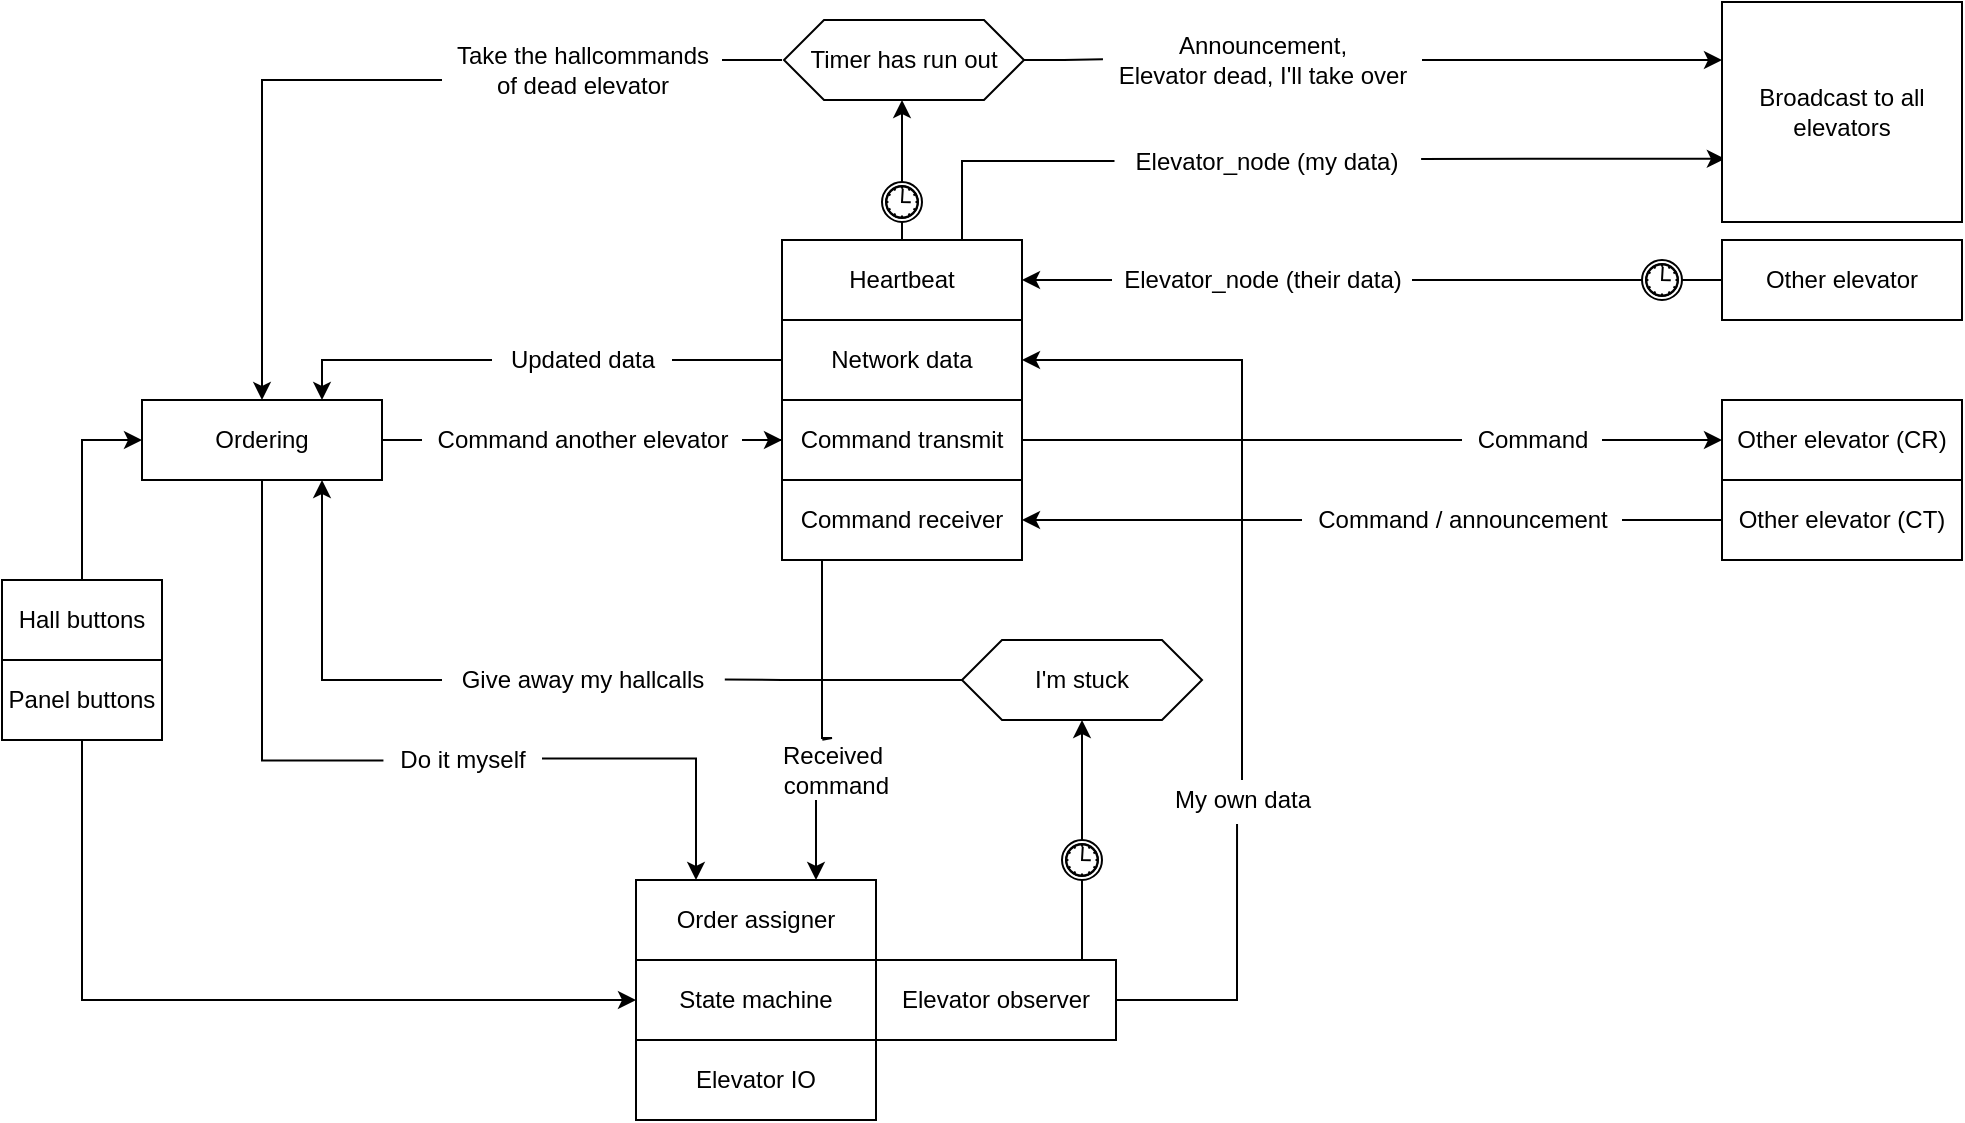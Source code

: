 <mxfile version="17.2.1" type="device"><diagram id="umLYRCczUrrdmZUn5GfZ" name="Page-1"><mxGraphModel dx="1221" dy="634" grid="1" gridSize="10" guides="1" tooltips="1" connect="1" arrows="1" fold="1" page="1" pageScale="1" pageWidth="827" pageHeight="1169" math="0" shadow="0"><root><mxCell id="0"/><mxCell id="1" parent="0"/><mxCell id="lqRCjhojuE9O84fKhgKE-76" style="edgeStyle=orthogonalEdgeStyle;rounded=0;orthogonalLoop=1;jettySize=auto;html=1;exitX=0;exitY=0.5;exitDx=0;exitDy=0;entryX=0.75;entryY=0;entryDx=0;entryDy=0;startArrow=none;" parent="1" source="lqRCjhojuE9O84fKhgKE-77" target="lqRCjhojuE9O84fKhgKE-2" edge="1"><mxGeometry relative="1" as="geometry"/></mxCell><mxCell id="lqRCjhojuE9O84fKhgKE-1" value="Network data" style="rounded=0;whiteSpace=wrap;html=1;" parent="1" vertex="1"><mxGeometry x="400" y="240" width="120" height="40" as="geometry"/></mxCell><mxCell id="lqRCjhojuE9O84fKhgKE-6" style="edgeStyle=orthogonalEdgeStyle;rounded=0;orthogonalLoop=1;jettySize=auto;html=1;startArrow=none;" parent="1" source="lqRCjhojuE9O84fKhgKE-85" target="lqRCjhojuE9O84fKhgKE-3" edge="1"><mxGeometry relative="1" as="geometry"/></mxCell><mxCell id="lqRCjhojuE9O84fKhgKE-109" style="edgeStyle=orthogonalEdgeStyle;rounded=0;orthogonalLoop=1;jettySize=auto;html=1;exitX=1;exitY=0.46;exitDx=0;exitDy=0;entryX=0.25;entryY=0;entryDx=0;entryDy=0;startArrow=none;exitPerimeter=0;" parent="1" source="lqRCjhojuE9O84fKhgKE-87" target="lqRCjhojuE9O84fKhgKE-107" edge="1"><mxGeometry relative="1" as="geometry"><Array as="points"><mxPoint x="357" y="459"/></Array></mxGeometry></mxCell><mxCell id="lqRCjhojuE9O84fKhgKE-2" value="Ordering&lt;br&gt;" style="rounded=0;whiteSpace=wrap;html=1;" parent="1" vertex="1"><mxGeometry x="80" y="280" width="120" height="40" as="geometry"/></mxCell><mxCell id="lqRCjhojuE9O84fKhgKE-22" style="edgeStyle=orthogonalEdgeStyle;rounded=0;orthogonalLoop=1;jettySize=auto;html=1;exitX=1;exitY=0.5;exitDx=0;exitDy=0;entryX=0;entryY=0.5;entryDx=0;entryDy=0;startArrow=none;" parent="1" source="lqRCjhojuE9O84fKhgKE-33" target="lqRCjhojuE9O84fKhgKE-21" edge="1"><mxGeometry relative="1" as="geometry"/></mxCell><mxCell id="lqRCjhojuE9O84fKhgKE-3" value="Command transmit&lt;br&gt;" style="rounded=0;whiteSpace=wrap;html=1;" parent="1" vertex="1"><mxGeometry x="400" y="280" width="120" height="40" as="geometry"/></mxCell><mxCell id="lqRCjhojuE9O84fKhgKE-110" style="edgeStyle=orthogonalEdgeStyle;rounded=0;orthogonalLoop=1;jettySize=auto;html=1;entryX=0.75;entryY=0;entryDx=0;entryDy=0;startArrow=none;" parent="1" source="lqRCjhojuE9O84fKhgKE-106" target="lqRCjhojuE9O84fKhgKE-107" edge="1"><mxGeometry relative="1" as="geometry"><Array as="points"><mxPoint x="417" y="490"/><mxPoint x="417" y="490"/></Array></mxGeometry></mxCell><mxCell id="lqRCjhojuE9O84fKhgKE-4" value="Command receiver&lt;br&gt;" style="rounded=0;whiteSpace=wrap;html=1;" parent="1" vertex="1"><mxGeometry x="400" y="320" width="120" height="40" as="geometry"/></mxCell><mxCell id="lqRCjhojuE9O84fKhgKE-47" style="edgeStyle=orthogonalEdgeStyle;rounded=0;orthogonalLoop=1;jettySize=auto;html=1;exitX=0.5;exitY=0;exitDx=0;exitDy=0;entryX=0.5;entryY=1;entryDx=0;entryDy=0;startArrow=none;" parent="1" source="lqRCjhojuE9O84fKhgKE-53" edge="1"><mxGeometry relative="1" as="geometry"><mxPoint x="460" y="130" as="targetPoint"/></mxGeometry></mxCell><mxCell id="lqRCjhojuE9O84fKhgKE-114" style="edgeStyle=orthogonalEdgeStyle;rounded=0;orthogonalLoop=1;jettySize=auto;html=1;exitX=1.017;exitY=0.422;exitDx=0;exitDy=0;entryX=0.012;entryY=0.713;entryDx=0;entryDy=0;startArrow=none;exitPerimeter=0;entryPerimeter=0;" parent="1" source="lqRCjhojuE9O84fKhgKE-94" target="lqRCjhojuE9O84fKhgKE-29" edge="1"><mxGeometry relative="1" as="geometry"/></mxCell><mxCell id="lqRCjhojuE9O84fKhgKE-5" value="Heartbeat&lt;br&gt;" style="rounded=0;whiteSpace=wrap;html=1;" parent="1" vertex="1"><mxGeometry x="400" y="200" width="120" height="40" as="geometry"/></mxCell><mxCell id="lqRCjhojuE9O84fKhgKE-21" value="Other elevator (CR)" style="rounded=0;whiteSpace=wrap;html=1;" parent="1" vertex="1"><mxGeometry x="870" y="280" width="120" height="40" as="geometry"/></mxCell><mxCell id="lqRCjhojuE9O84fKhgKE-26" style="edgeStyle=orthogonalEdgeStyle;rounded=0;orthogonalLoop=1;jettySize=auto;html=1;exitX=0;exitY=0.5;exitDx=0;exitDy=0;entryX=1;entryY=0.5;entryDx=0;entryDy=0;startArrow=none;" parent="1" source="lqRCjhojuE9O84fKhgKE-35" target="lqRCjhojuE9O84fKhgKE-4" edge="1"><mxGeometry relative="1" as="geometry"/></mxCell><mxCell id="lqRCjhojuE9O84fKhgKE-23" value="Other elevator (CT)" style="rounded=0;whiteSpace=wrap;html=1;" parent="1" vertex="1"><mxGeometry x="870" y="320" width="120" height="40" as="geometry"/></mxCell><mxCell id="lqRCjhojuE9O84fKhgKE-28" style="edgeStyle=orthogonalEdgeStyle;rounded=0;orthogonalLoop=1;jettySize=auto;html=1;exitX=0;exitY=0.5;exitDx=0;exitDy=0;entryX=1;entryY=0.5;entryDx=0;entryDy=0;startArrow=none;" parent="1" source="lqRCjhojuE9O84fKhgKE-31" target="lqRCjhojuE9O84fKhgKE-5" edge="1"><mxGeometry relative="1" as="geometry"/></mxCell><mxCell id="lqRCjhojuE9O84fKhgKE-27" value="Other elevator" style="rounded=0;whiteSpace=wrap;html=1;" parent="1" vertex="1"><mxGeometry x="870" y="200" width="120" height="40" as="geometry"/></mxCell><mxCell id="lqRCjhojuE9O84fKhgKE-29" value="Broadcast to all&lt;br&gt;elevators" style="rounded=0;whiteSpace=wrap;html=1;" parent="1" vertex="1"><mxGeometry x="870" y="81" width="120" height="110" as="geometry"/></mxCell><mxCell id="lqRCjhojuE9O84fKhgKE-31" value="Elevator_node (their&amp;nbsp;data)" style="text;html=1;align=center;verticalAlign=middle;resizable=0;points=[];autosize=1;strokeColor=none;fillColor=none;" parent="1" vertex="1"><mxGeometry x="565" y="210" width="150" height="20" as="geometry"/></mxCell><mxCell id="lqRCjhojuE9O84fKhgKE-32" value="" style="edgeStyle=orthogonalEdgeStyle;rounded=0;orthogonalLoop=1;jettySize=auto;html=1;exitX=0;exitY=0.5;exitDx=0;exitDy=0;entryX=1;entryY=0.5;entryDx=0;entryDy=0;endArrow=none;startArrow=none;" parent="1" source="lqRCjhojuE9O84fKhgKE-70" target="lqRCjhojuE9O84fKhgKE-31" edge="1"><mxGeometry relative="1" as="geometry"><mxPoint x="639" y="220" as="sourcePoint"/><mxPoint x="520" y="220" as="targetPoint"/></mxGeometry></mxCell><mxCell id="lqRCjhojuE9O84fKhgKE-33" value="Command" style="text;html=1;align=center;verticalAlign=middle;resizable=0;points=[];autosize=1;strokeColor=none;fillColor=none;" parent="1" vertex="1"><mxGeometry x="740" y="290" width="70" height="20" as="geometry"/></mxCell><mxCell id="lqRCjhojuE9O84fKhgKE-34" value="" style="edgeStyle=orthogonalEdgeStyle;rounded=0;orthogonalLoop=1;jettySize=auto;html=1;exitX=1;exitY=0.5;exitDx=0;exitDy=0;entryX=0;entryY=0.5;entryDx=0;entryDy=0;endArrow=none;" parent="1" source="lqRCjhojuE9O84fKhgKE-3" target="lqRCjhojuE9O84fKhgKE-33" edge="1"><mxGeometry relative="1" as="geometry"><mxPoint x="520" y="300" as="sourcePoint"/><mxPoint x="720" y="300" as="targetPoint"/></mxGeometry></mxCell><mxCell id="lqRCjhojuE9O84fKhgKE-35" value="Command / announcement&lt;br&gt;" style="text;html=1;align=center;verticalAlign=middle;resizable=0;points=[];autosize=1;strokeColor=none;fillColor=none;" parent="1" vertex="1"><mxGeometry x="660" y="330" width="160" height="20" as="geometry"/></mxCell><mxCell id="lqRCjhojuE9O84fKhgKE-36" value="" style="edgeStyle=orthogonalEdgeStyle;rounded=0;orthogonalLoop=1;jettySize=auto;html=1;exitX=0;exitY=0.5;exitDx=0;exitDy=0;entryX=1;entryY=0.5;entryDx=0;entryDy=0;endArrow=none;" parent="1" source="lqRCjhojuE9O84fKhgKE-23" target="lqRCjhojuE9O84fKhgKE-35" edge="1"><mxGeometry relative="1" as="geometry"><mxPoint x="720" y="340" as="sourcePoint"/><mxPoint x="520" y="340" as="targetPoint"/></mxGeometry></mxCell><mxCell id="lqRCjhojuE9O84fKhgKE-101" style="edgeStyle=orthogonalEdgeStyle;rounded=0;orthogonalLoop=1;jettySize=auto;html=1;exitX=0.5;exitY=0;exitDx=0;exitDy=0;entryX=0;entryY=0.5;entryDx=0;entryDy=0;" parent="1" source="lqRCjhojuE9O84fKhgKE-37" target="lqRCjhojuE9O84fKhgKE-2" edge="1"><mxGeometry relative="1" as="geometry"/></mxCell><mxCell id="lqRCjhojuE9O84fKhgKE-37" value="Hall buttons" style="rounded=0;whiteSpace=wrap;html=1;" parent="1" vertex="1"><mxGeometry x="10" y="370" width="80" height="40" as="geometry"/></mxCell><mxCell id="lqRCjhojuE9O84fKhgKE-41" value="State machine" style="rounded=0;whiteSpace=wrap;html=1;" parent="1" vertex="1"><mxGeometry x="327" y="560" width="120" height="40" as="geometry"/></mxCell><mxCell id="lqRCjhojuE9O84fKhgKE-52" style="edgeStyle=orthogonalEdgeStyle;rounded=0;orthogonalLoop=1;jettySize=auto;html=1;exitX=0.5;exitY=0;exitDx=0;exitDy=0;entryX=1;entryY=0.5;entryDx=0;entryDy=0;startArrow=none;" parent="1" source="lqRCjhojuE9O84fKhgKE-78" target="lqRCjhojuE9O84fKhgKE-1" edge="1"><mxGeometry relative="1" as="geometry"><Array as="points"/></mxGeometry></mxCell><mxCell id="lqRCjhojuE9O84fKhgKE-82" style="edgeStyle=orthogonalEdgeStyle;rounded=0;orthogonalLoop=1;jettySize=auto;html=1;exitX=0.25;exitY=0;exitDx=0;exitDy=0;entryX=0.5;entryY=1;entryDx=0;entryDy=0;" parent="1" source="lqRCjhojuE9O84fKhgKE-50" target="lqRCjhojuE9O84fKhgKE-81" edge="1"><mxGeometry relative="1" as="geometry"><Array as="points"><mxPoint x="550" y="560"/></Array></mxGeometry></mxCell><mxCell id="lqRCjhojuE9O84fKhgKE-50" value="Elevator observer" style="rounded=0;whiteSpace=wrap;html=1;" parent="1" vertex="1"><mxGeometry x="447" y="560" width="120" height="40" as="geometry"/></mxCell><mxCell id="lqRCjhojuE9O84fKhgKE-53" value="" style="points=[[0.145,0.145,0],[0.5,0,0],[0.855,0.145,0],[1,0.5,0],[0.855,0.855,0],[0.5,1,0],[0.145,0.855,0],[0,0.5,0]];shape=mxgraph.bpmn.event;html=1;verticalLabelPosition=bottom;labelBackgroundColor=#ffffff;verticalAlign=top;align=center;perimeter=ellipsePerimeter;outlineConnect=0;aspect=fixed;outline=catching;symbol=timer;" parent="1" vertex="1"><mxGeometry x="450" y="171" width="20" height="20" as="geometry"/></mxCell><mxCell id="lqRCjhojuE9O84fKhgKE-54" value="" style="edgeStyle=orthogonalEdgeStyle;rounded=0;orthogonalLoop=1;jettySize=auto;html=1;exitX=0.5;exitY=0;exitDx=0;exitDy=0;entryX=0.5;entryY=1;entryDx=0;entryDy=0;endArrow=none;" parent="1" source="lqRCjhojuE9O84fKhgKE-5" target="lqRCjhojuE9O84fKhgKE-53" edge="1"><mxGeometry relative="1" as="geometry"><mxPoint x="460" y="200" as="sourcePoint"/><mxPoint x="460" y="130" as="targetPoint"/></mxGeometry></mxCell><mxCell id="lqRCjhojuE9O84fKhgKE-58" style="edgeStyle=orthogonalEdgeStyle;rounded=0;orthogonalLoop=1;jettySize=auto;html=1;entryX=0.5;entryY=0;entryDx=0;entryDy=0;" parent="1" source="lqRCjhojuE9O84fKhgKE-55" target="lqRCjhojuE9O84fKhgKE-2" edge="1"><mxGeometry relative="1" as="geometry"><Array as="points"><mxPoint x="140" y="120"/></Array></mxGeometry></mxCell><mxCell id="lqRCjhojuE9O84fKhgKE-55" value="Take the hallcommands&lt;br&gt;of dead elevator" style="text;html=1;align=center;verticalAlign=middle;resizable=0;points=[];autosize=1;strokeColor=none;fillColor=none;" parent="1" vertex="1"><mxGeometry x="230" y="100" width="140" height="30" as="geometry"/></mxCell><mxCell id="lqRCjhojuE9O84fKhgKE-56" value="" style="edgeStyle=orthogonalEdgeStyle;rounded=0;orthogonalLoop=1;jettySize=auto;html=1;exitX=0;exitY=0.5;exitDx=0;exitDy=0;endArrow=none;" parent="1" target="lqRCjhojuE9O84fKhgKE-55" edge="1"><mxGeometry relative="1" as="geometry"><mxPoint x="400" y="110" as="sourcePoint"/><mxPoint x="300" y="280" as="targetPoint"/><Array as="points"><mxPoint x="360" y="110"/><mxPoint x="360" y="110"/></Array></mxGeometry></mxCell><mxCell id="lqRCjhojuE9O84fKhgKE-65" style="edgeStyle=orthogonalEdgeStyle;rounded=0;orthogonalLoop=1;jettySize=auto;html=1;startArrow=none;" parent="1" source="lqRCjhojuE9O84fKhgKE-60" edge="1"><mxGeometry relative="1" as="geometry"><mxPoint x="870" y="110" as="targetPoint"/></mxGeometry></mxCell><mxCell id="lqRCjhojuE9O84fKhgKE-59" value="Timer has run out" style="shape=hexagon;perimeter=hexagonPerimeter2;whiteSpace=wrap;html=1;fixedSize=1;" parent="1" vertex="1"><mxGeometry x="401" y="90" width="120" height="40" as="geometry"/></mxCell><mxCell id="lqRCjhojuE9O84fKhgKE-60" value="Announcement,&lt;br&gt;Elevator dead, I'll take over" style="text;html=1;align=center;verticalAlign=middle;resizable=0;points=[];autosize=1;strokeColor=none;fillColor=none;" parent="1" vertex="1"><mxGeometry x="560" y="95" width="160" height="30" as="geometry"/></mxCell><mxCell id="lqRCjhojuE9O84fKhgKE-66" value="" style="edgeStyle=orthogonalEdgeStyle;rounded=0;orthogonalLoop=1;jettySize=auto;html=1;endArrow=none;entryX=0.003;entryY=0.488;entryDx=0;entryDy=0;entryPerimeter=0;" parent="1" source="lqRCjhojuE9O84fKhgKE-59" target="lqRCjhojuE9O84fKhgKE-60" edge="1"><mxGeometry relative="1" as="geometry"><mxPoint x="520" y="110" as="sourcePoint"/><mxPoint x="550" y="110" as="targetPoint"/></mxGeometry></mxCell><mxCell id="lqRCjhojuE9O84fKhgKE-70" value="" style="points=[[0.145,0.145,0],[0.5,0,0],[0.855,0.145,0],[1,0.5,0],[0.855,0.855,0],[0.5,1,0],[0.145,0.855,0],[0,0.5,0]];shape=mxgraph.bpmn.event;html=1;verticalLabelPosition=bottom;labelBackgroundColor=#ffffff;verticalAlign=top;align=center;perimeter=ellipsePerimeter;outlineConnect=0;aspect=fixed;outline=catching;symbol=timer;" parent="1" vertex="1"><mxGeometry x="830" y="210" width="20" height="20" as="geometry"/></mxCell><mxCell id="lqRCjhojuE9O84fKhgKE-71" value="" style="edgeStyle=orthogonalEdgeStyle;rounded=0;orthogonalLoop=1;jettySize=auto;html=1;exitX=0;exitY=0.5;exitDx=0;exitDy=0;entryX=1;entryY=0.5;entryDx=0;entryDy=0;endArrow=none;" parent="1" source="lqRCjhojuE9O84fKhgKE-27" target="lqRCjhojuE9O84fKhgKE-70" edge="1"><mxGeometry relative="1" as="geometry"><mxPoint x="770" y="220" as="sourcePoint"/><mxPoint x="695" y="220" as="targetPoint"/></mxGeometry></mxCell><mxCell id="lqRCjhojuE9O84fKhgKE-83" style="edgeStyle=orthogonalEdgeStyle;rounded=0;orthogonalLoop=1;jettySize=auto;html=1;exitX=0;exitY=0.5;exitDx=0;exitDy=0;entryX=0.75;entryY=1;entryDx=0;entryDy=0;startArrow=none;" parent="1" source="lqRCjhojuE9O84fKhgKE-84" target="lqRCjhojuE9O84fKhgKE-2" edge="1"><mxGeometry relative="1" as="geometry"/></mxCell><mxCell id="lqRCjhojuE9O84fKhgKE-81" value="I'm stuck&lt;br&gt;" style="shape=hexagon;perimeter=hexagonPerimeter2;whiteSpace=wrap;html=1;fixedSize=1;" parent="1" vertex="1"><mxGeometry x="490" y="400" width="120" height="40" as="geometry"/></mxCell><mxCell id="lqRCjhojuE9O84fKhgKE-88" value="" style="points=[[0.145,0.145,0],[0.5,0,0],[0.855,0.145,0],[1,0.5,0],[0.855,0.855,0],[0.5,1,0],[0.145,0.855,0],[0,0.5,0]];shape=mxgraph.bpmn.event;html=1;verticalLabelPosition=bottom;labelBackgroundColor=#ffffff;verticalAlign=top;align=center;perimeter=ellipsePerimeter;outlineConnect=0;aspect=fixed;outline=catching;symbol=timer;" parent="1" vertex="1"><mxGeometry x="540" y="500" width="20" height="20" as="geometry"/></mxCell><mxCell id="lqRCjhojuE9O84fKhgKE-89" value="Elevator IO" style="rounded=0;whiteSpace=wrap;html=1;" parent="1" vertex="1"><mxGeometry x="327" y="600" width="120" height="40" as="geometry"/></mxCell><mxCell id="lqRCjhojuE9O84fKhgKE-91" style="edgeStyle=orthogonalEdgeStyle;rounded=0;orthogonalLoop=1;jettySize=auto;html=1;" parent="1" source="lqRCjhojuE9O84fKhgKE-90" target="lqRCjhojuE9O84fKhgKE-41" edge="1"><mxGeometry relative="1" as="geometry"><Array as="points"><mxPoint x="50" y="580"/></Array></mxGeometry></mxCell><mxCell id="lqRCjhojuE9O84fKhgKE-90" value="Panel buttons" style="rounded=0;whiteSpace=wrap;html=1;" parent="1" vertex="1"><mxGeometry x="10" y="410" width="80" height="40" as="geometry"/></mxCell><mxCell id="lqRCjhojuE9O84fKhgKE-107" value="Order assigner" style="rounded=0;whiteSpace=wrap;html=1;" parent="1" vertex="1"><mxGeometry x="327" y="520" width="120" height="40" as="geometry"/></mxCell><mxCell id="lqRCjhojuE9O84fKhgKE-94" value="Elevator_node (my data)" style="text;html=1;align=center;verticalAlign=middle;resizable=0;points=[];autosize=1;strokeColor=none;fillColor=none;" parent="1" vertex="1"><mxGeometry x="567" y="151" width="150" height="20" as="geometry"/></mxCell><mxCell id="lqRCjhojuE9O84fKhgKE-116" value="" style="edgeStyle=orthogonalEdgeStyle;rounded=0;orthogonalLoop=1;jettySize=auto;html=1;exitX=0.75;exitY=0;exitDx=0;exitDy=0;entryX=-0.005;entryY=0.473;entryDx=0;entryDy=0;endArrow=none;entryPerimeter=0;" parent="1" source="lqRCjhojuE9O84fKhgKE-5" target="lqRCjhojuE9O84fKhgKE-94" edge="1"><mxGeometry relative="1" as="geometry"><mxPoint x="490" y="200" as="sourcePoint"/><mxPoint x="860" y="155" as="targetPoint"/></mxGeometry></mxCell><mxCell id="lqRCjhojuE9O84fKhgKE-78" value="My own data" style="text;html=1;align=center;verticalAlign=middle;resizable=0;points=[];autosize=1;strokeColor=none;fillColor=none;" parent="1" vertex="1"><mxGeometry x="590" y="470" width="80" height="20" as="geometry"/></mxCell><mxCell id="lqRCjhojuE9O84fKhgKE-117" value="" style="edgeStyle=orthogonalEdgeStyle;rounded=0;orthogonalLoop=1;jettySize=auto;html=1;exitX=1;exitY=0.5;exitDx=0;exitDy=0;entryX=0.469;entryY=1.102;entryDx=0;entryDy=0;endArrow=none;entryPerimeter=0;" parent="1" source="lqRCjhojuE9O84fKhgKE-50" target="lqRCjhojuE9O84fKhgKE-78" edge="1"><mxGeometry relative="1" as="geometry"><mxPoint x="507" y="560" as="sourcePoint"/><mxPoint x="520" y="260" as="targetPoint"/><Array as="points"><mxPoint x="627" y="580"/></Array></mxGeometry></mxCell><mxCell id="lqRCjhojuE9O84fKhgKE-84" value="Give away my hallcalls" style="text;html=1;align=center;verticalAlign=middle;resizable=0;points=[];autosize=1;strokeColor=none;fillColor=none;" parent="1" vertex="1"><mxGeometry x="230" y="410" width="140" height="20" as="geometry"/></mxCell><mxCell id="lqRCjhojuE9O84fKhgKE-118" value="" style="edgeStyle=orthogonalEdgeStyle;rounded=0;orthogonalLoop=1;jettySize=auto;html=1;exitX=0;exitY=0.5;exitDx=0;exitDy=0;entryX=1.01;entryY=0.49;entryDx=0;entryDy=0;endArrow=none;entryPerimeter=0;" parent="1" source="lqRCjhojuE9O84fKhgKE-81" target="lqRCjhojuE9O84fKhgKE-84" edge="1"><mxGeometry relative="1" as="geometry"><mxPoint x="490" y="420" as="sourcePoint"/><mxPoint x="200" y="320" as="targetPoint"/><Array as="points"><mxPoint x="400" y="420"/><mxPoint x="400" y="420"/></Array></mxGeometry></mxCell><mxCell id="lqRCjhojuE9O84fKhgKE-87" value="Do it myself" style="text;html=1;align=center;verticalAlign=middle;resizable=0;points=[];autosize=1;strokeColor=none;fillColor=none;" parent="1" vertex="1"><mxGeometry x="200" y="450" width="80" height="20" as="geometry"/></mxCell><mxCell id="lqRCjhojuE9O84fKhgKE-119" value="" style="edgeStyle=orthogonalEdgeStyle;rounded=0;orthogonalLoop=1;jettySize=auto;html=1;exitX=0.5;exitY=1;exitDx=0;exitDy=0;endArrow=none;entryX=0.009;entryY=0.511;entryDx=0;entryDy=0;entryPerimeter=0;" parent="1" source="lqRCjhojuE9O84fKhgKE-2" target="lqRCjhojuE9O84fKhgKE-87" edge="1"><mxGeometry relative="1" as="geometry"><mxPoint x="170" y="320" as="sourcePoint"/><mxPoint x="190" y="410" as="targetPoint"/><Array as="points"/></mxGeometry></mxCell><mxCell id="lqRCjhojuE9O84fKhgKE-106" value="Received&lt;br&gt;&amp;nbsp;command" style="text;html=1;align=center;verticalAlign=middle;resizable=0;points=[];autosize=1;strokeColor=none;fillColor=none;" parent="1" vertex="1"><mxGeometry x="390" y="450" width="70" height="30" as="geometry"/></mxCell><mxCell id="lqRCjhojuE9O84fKhgKE-120" value="" style="edgeStyle=orthogonalEdgeStyle;rounded=0;orthogonalLoop=1;jettySize=auto;html=1;exitX=0.25;exitY=1;exitDx=0;exitDy=0;endArrow=none;entryX=0.431;entryY=-0.003;entryDx=0;entryDy=0;entryPerimeter=0;" parent="1" source="lqRCjhojuE9O84fKhgKE-4" target="lqRCjhojuE9O84fKhgKE-106" edge="1"><mxGeometry relative="1" as="geometry"><mxPoint x="430" y="360.0" as="sourcePoint"/><mxPoint x="417" y="520.0" as="targetPoint"/><Array as="points"><mxPoint x="420" y="360"/><mxPoint x="420" y="449"/><mxPoint x="425" y="449"/></Array></mxGeometry></mxCell><mxCell id="lqRCjhojuE9O84fKhgKE-77" value="Updated data" style="text;html=1;align=center;verticalAlign=middle;resizable=0;points=[];autosize=1;strokeColor=none;fillColor=none;" parent="1" vertex="1"><mxGeometry x="255" y="250" width="90" height="20" as="geometry"/></mxCell><mxCell id="lqRCjhojuE9O84fKhgKE-121" value="" style="edgeStyle=orthogonalEdgeStyle;rounded=0;orthogonalLoop=1;jettySize=auto;html=1;exitX=0;exitY=0.5;exitDx=0;exitDy=0;endArrow=none;" parent="1" source="lqRCjhojuE9O84fKhgKE-1" target="lqRCjhojuE9O84fKhgKE-77" edge="1"><mxGeometry relative="1" as="geometry"><mxPoint x="400" y="260" as="sourcePoint"/><mxPoint x="200" y="280" as="targetPoint"/></mxGeometry></mxCell><mxCell id="lqRCjhojuE9O84fKhgKE-85" value="Command another elevator" style="text;html=1;align=center;verticalAlign=middle;resizable=0;points=[];autosize=1;strokeColor=none;fillColor=none;" parent="1" vertex="1"><mxGeometry x="220" y="290" width="160" height="20" as="geometry"/></mxCell><mxCell id="lqRCjhojuE9O84fKhgKE-122" value="" style="edgeStyle=orthogonalEdgeStyle;rounded=0;orthogonalLoop=1;jettySize=auto;html=1;endArrow=none;entryX=-0.002;entryY=0.497;entryDx=0;entryDy=0;entryPerimeter=0;" parent="1" source="lqRCjhojuE9O84fKhgKE-2" target="lqRCjhojuE9O84fKhgKE-85" edge="1"><mxGeometry relative="1" as="geometry"><mxPoint x="230" y="300" as="sourcePoint"/><mxPoint x="400" y="300" as="targetPoint"/></mxGeometry></mxCell></root></mxGraphModel></diagram></mxfile>